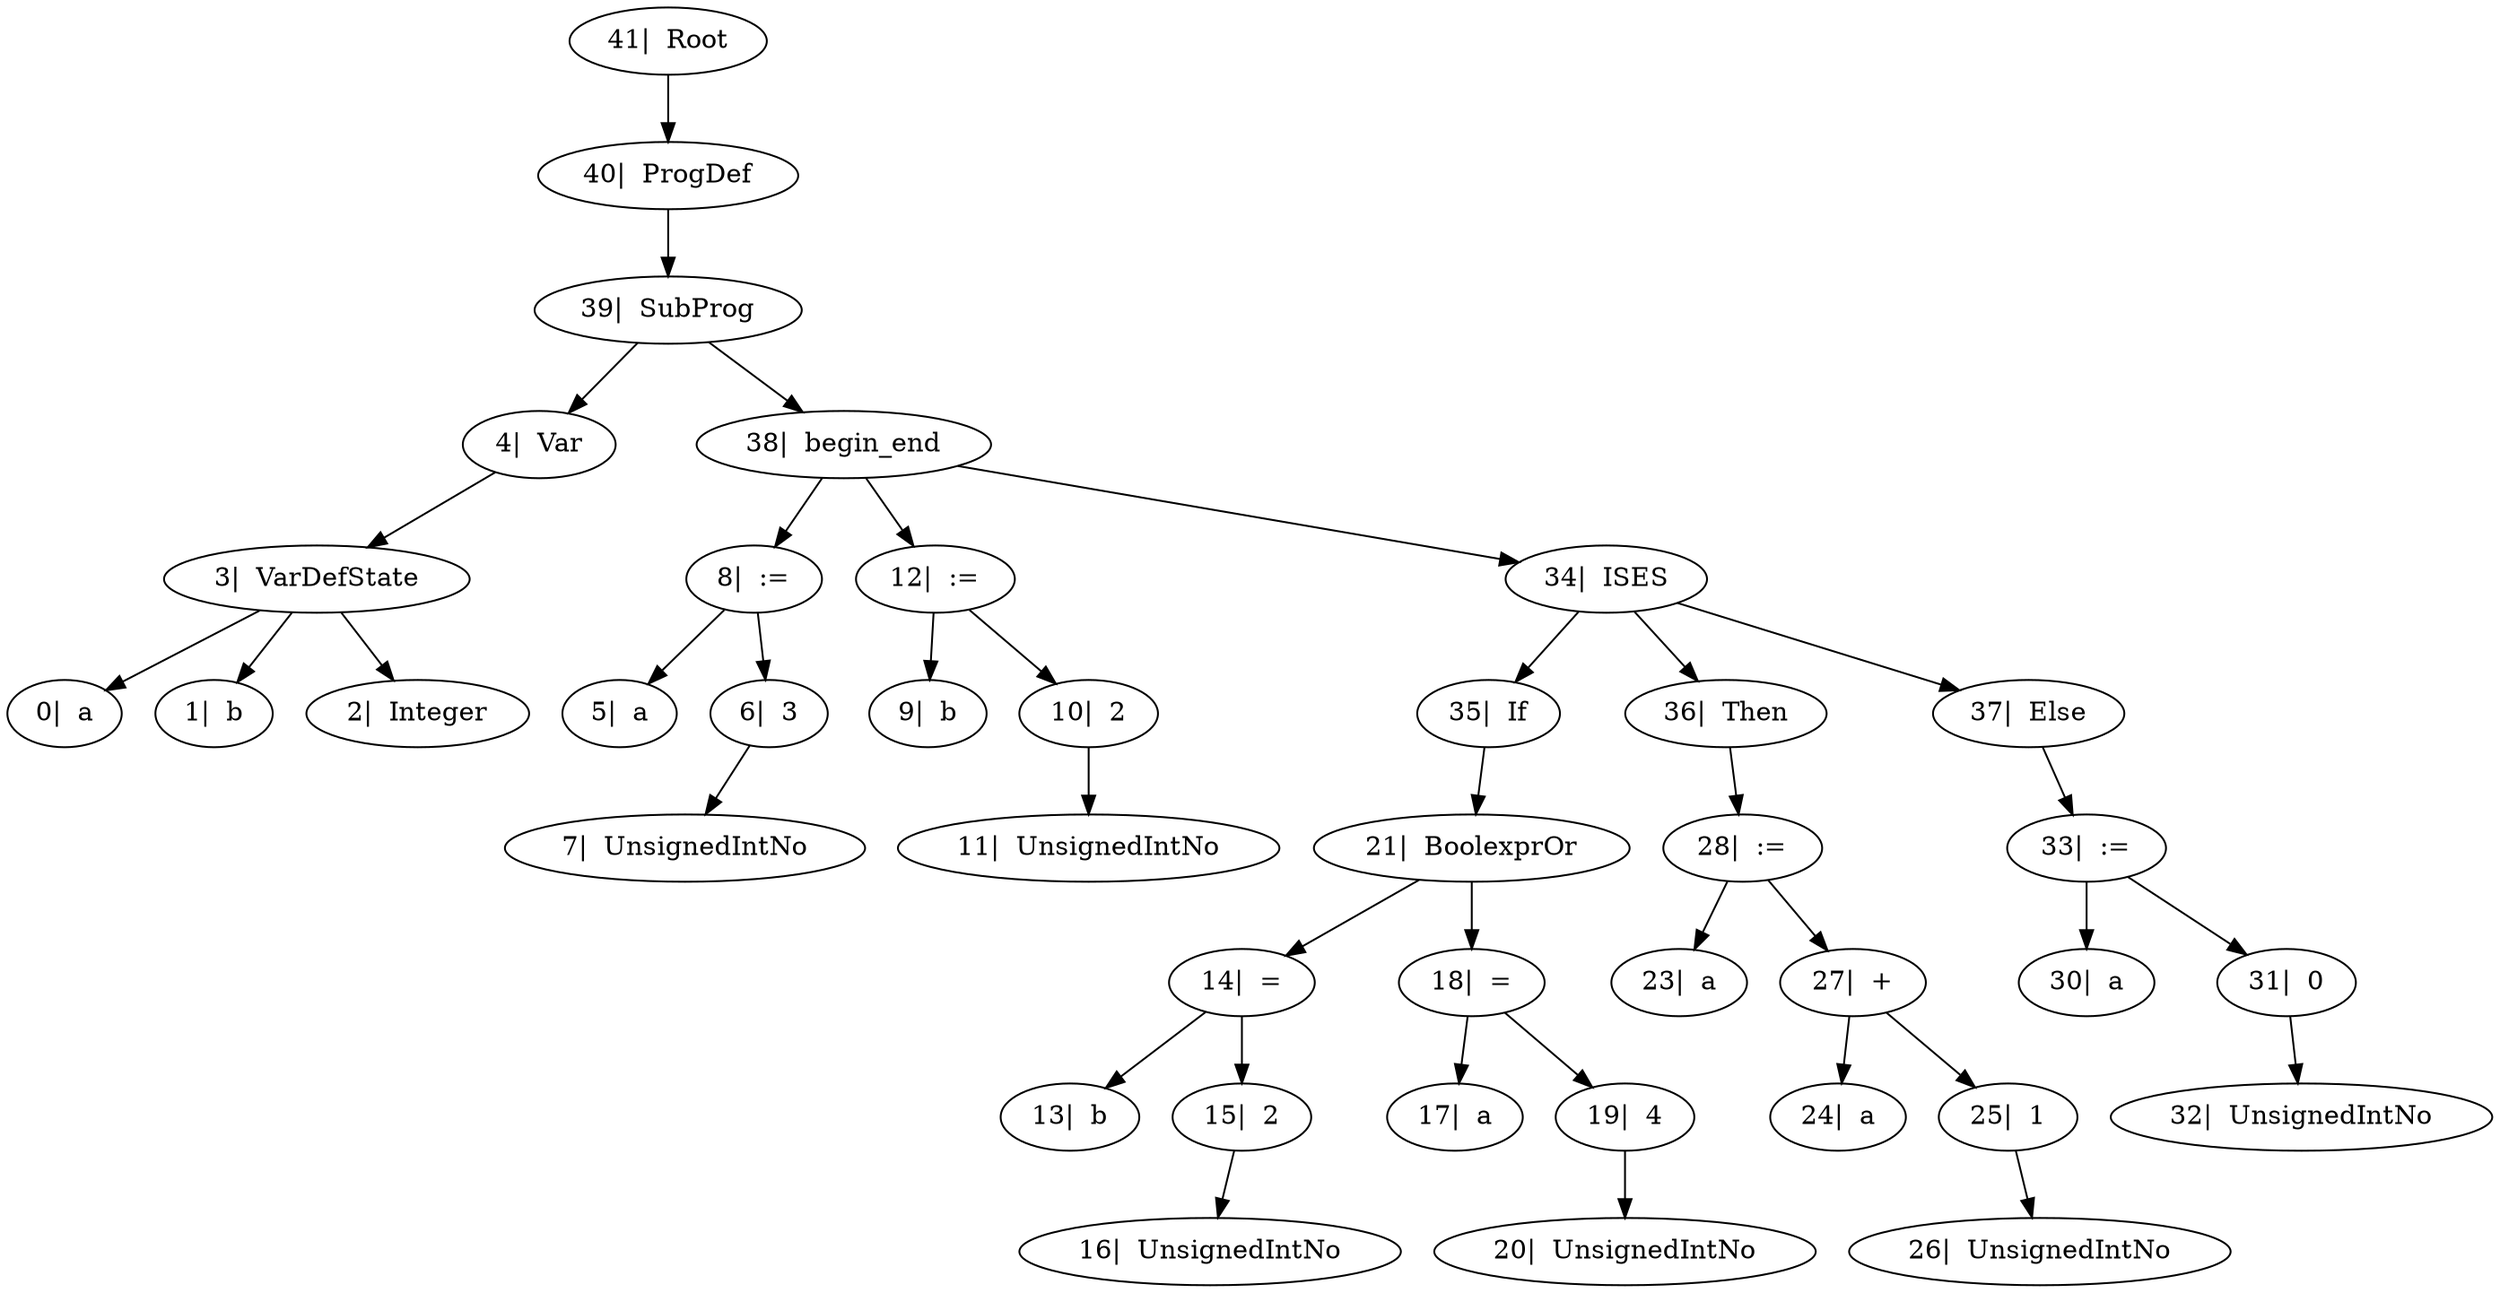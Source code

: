 digraph ast{
"41|  Root"->"40|  ProgDef";
"40|  ProgDef"->"39|  SubProg";
"39|  SubProg"->"4|  Var";
"4|  Var"->"3|  VarDefState";
"3|  VarDefState"->"0|  a";
"3|  VarDefState"->"1|  b";
"3|  VarDefState"->"2|  Integer";
"39|  SubProg"->"38|  begin_end";
"38|  begin_end"->"8|  :=";
"8|  :="->"5|  a";
"8|  :="->"6|  3";
"6|  3"->"7|  UnsignedIntNo";
"38|  begin_end"->"12|  :=";
"12|  :="->"9|  b";
"12|  :="->"10|  2";
"10|  2"->"11|  UnsignedIntNo";
"38|  begin_end"->"34|  ISES";
"34|  ISES"->"35|  If";
"35|  If"->"21|  BoolexprOr";
"21|  BoolexprOr"->"14|  =";
"14|  ="->"13|  b";
"14|  ="->"15|  2";
"15|  2"->"16|  UnsignedIntNo";
"21|  BoolexprOr"->"18|  =";
"18|  ="->"17|  a";
"18|  ="->"19|  4";
"19|  4"->"20|  UnsignedIntNo";
"34|  ISES"->"36|  Then";
"36|  Then"->"28|  :=";
"28|  :="->"23|  a";
"28|  :="->"27|  +";
"27|  +"->"24|  a";
"27|  +"->"25|  1";
"25|  1"->"26|  UnsignedIntNo";
"34|  ISES"->"37|  Else";
"37|  Else"->"33|  :=";
"33|  :="->"30|  a";
"33|  :="->"31|  0";
"31|  0"->"32|  UnsignedIntNo";
}
